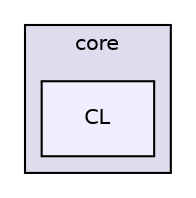 digraph "arm_compute/core/CL" {
  compound=true
  node [ fontsize="10", fontname="Helvetica"];
  edge [ labelfontsize="10", labelfontname="Helvetica"];
  subgraph clusterdir_1fb090f0c6070330bfaccc4236d3ca0d {
    graph [ bgcolor="#ddddee", pencolor="black", label="core" fontname="Helvetica", fontsize="10", URL="dir_1fb090f0c6070330bfaccc4236d3ca0d.xhtml"]
  dir_1633709b037eda5b8477677909f78129 [shape=box, label="CL", style="filled", fillcolor="#eeeeff", pencolor="black", URL="dir_1633709b037eda5b8477677909f78129.xhtml"];
  }
}
